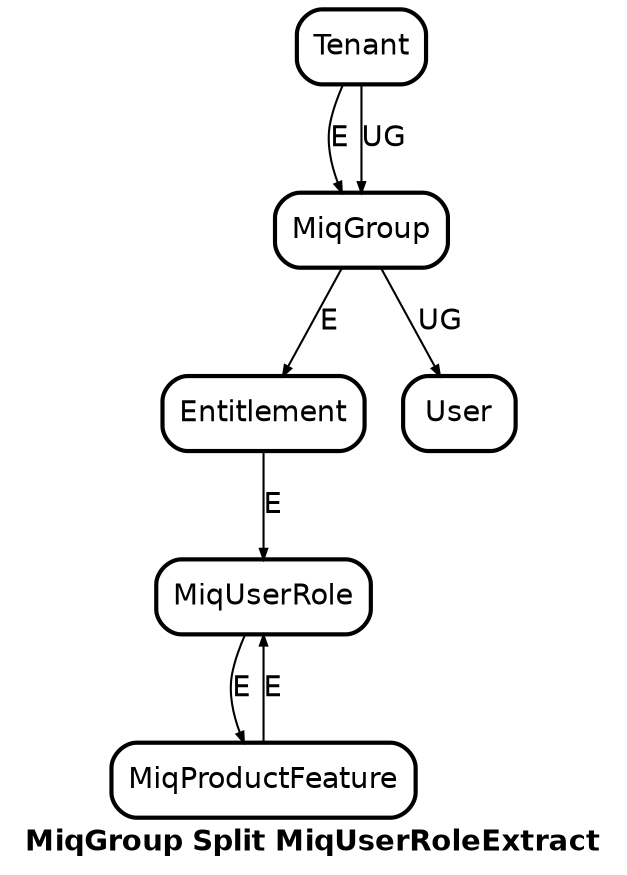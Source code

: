 digraph MiqGroupSplitMiqUserRoleExtract {
  graph [ fontname="Helvetica-Bold" ]
  node  [ id="\N" shape="Mrecord" style="filled" fontname="Helvetica" fillcolor="#ffffff" penwidth="2" ]
  edge  [ arrowsize="0.5" fontname="Helvetica" ]

  label="MiqGroup Split MiqUserRoleExtract"
  style="rounded"

  Tenant -> MiqGroup [label="E"]
  Tenant -> MiqGroup [label="UG"]
  MiqGroup -> Entitlement [label="E"]
  Entitlement -> MiqUserRole [label="E"]
  MiqUserRole -> MiqProductFeature [label="E"]
  MiqProductFeature -> MiqUserRole [label="E"]
  MiqGroup -> User [label="UG"]
}
